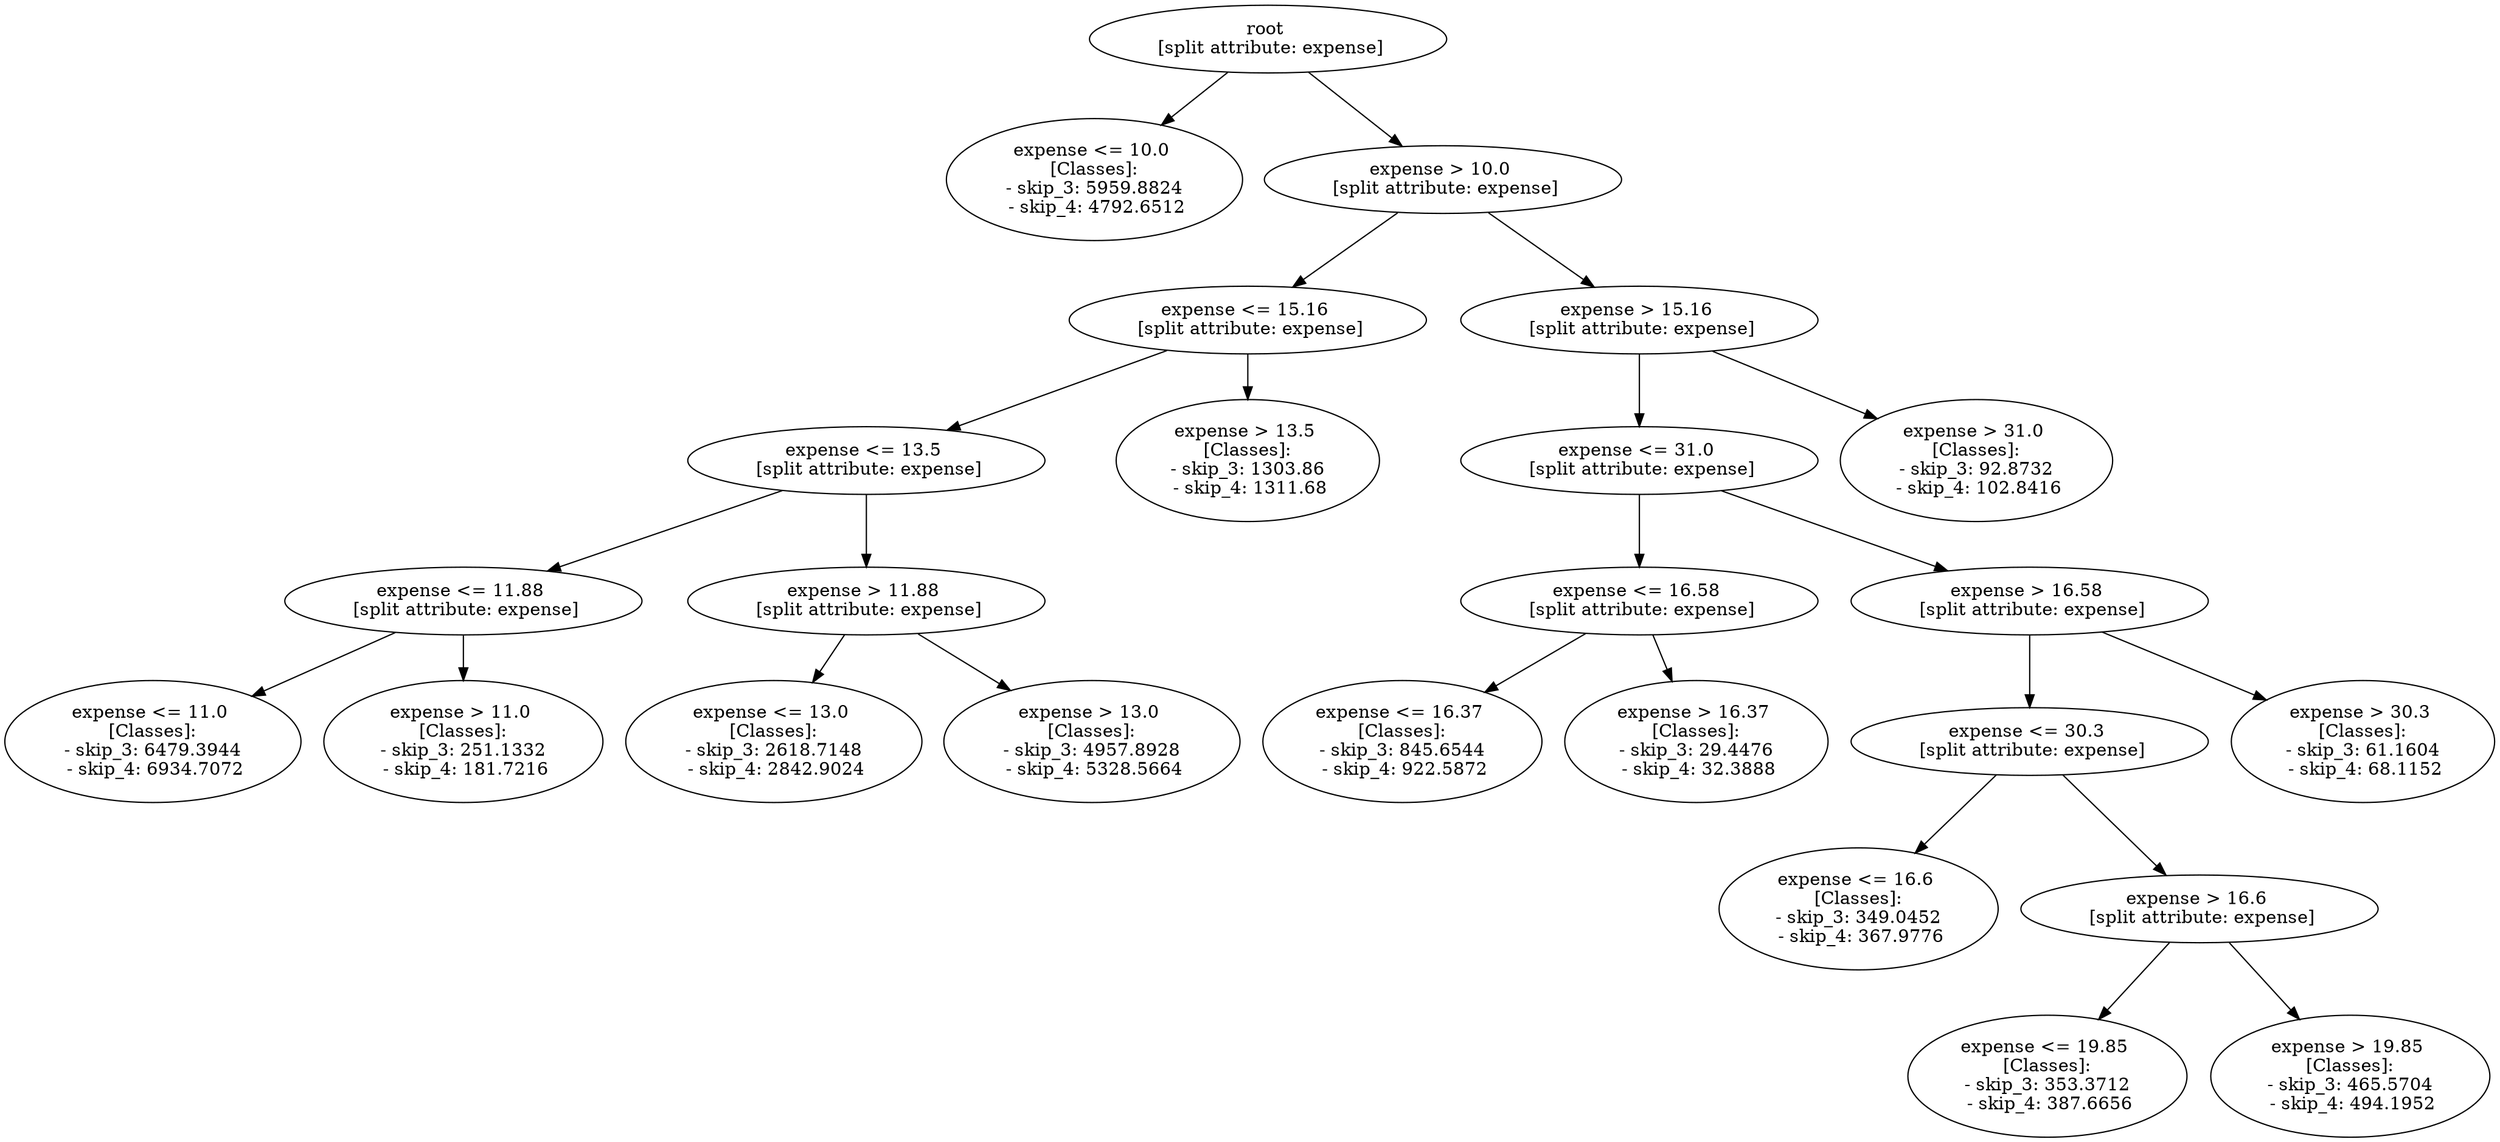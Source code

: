 // Road_Traffic_Fine_Management_Process-p_3-4
digraph "Road_Traffic_Fine_Management_Process-p_3-4" {
	"5e314653-8caf-4c5b-8425-65d7684ea4bc" [label="root 
 [split attribute: expense]"]
	"40370b16-4a57-419f-97ac-90fc6fb783b3" [label="expense <= 10.0 
 [Classes]: 
 - skip_3: 5959.8824 
 - skip_4: 4792.6512"]
	"5e314653-8caf-4c5b-8425-65d7684ea4bc" -> "40370b16-4a57-419f-97ac-90fc6fb783b3"
	"055f0efe-54d9-456d-95c4-45c152c18452" [label="expense > 10.0 
 [split attribute: expense]"]
	"5e314653-8caf-4c5b-8425-65d7684ea4bc" -> "055f0efe-54d9-456d-95c4-45c152c18452"
	"7424942c-8fe7-422f-bd21-9a0ee4318ca0" [label="expense <= 15.16 
 [split attribute: expense]"]
	"055f0efe-54d9-456d-95c4-45c152c18452" -> "7424942c-8fe7-422f-bd21-9a0ee4318ca0"
	"f5cd5187-b186-4ab4-94e0-0327218f0ce6" [label="expense <= 13.5 
 [split attribute: expense]"]
	"7424942c-8fe7-422f-bd21-9a0ee4318ca0" -> "f5cd5187-b186-4ab4-94e0-0327218f0ce6"
	"3eb3df31-3360-4f50-9cd7-97a12a910b0e" [label="expense <= 11.88 
 [split attribute: expense]"]
	"f5cd5187-b186-4ab4-94e0-0327218f0ce6" -> "3eb3df31-3360-4f50-9cd7-97a12a910b0e"
	"58f9db7f-f8ed-494e-ac73-0258e3ab4173" [label="expense <= 11.0 
 [Classes]: 
 - skip_3: 6479.3944 
 - skip_4: 6934.7072"]
	"3eb3df31-3360-4f50-9cd7-97a12a910b0e" -> "58f9db7f-f8ed-494e-ac73-0258e3ab4173"
	"659d519b-dd23-4269-a4ac-4bf7f47a70fe" [label="expense > 11.0 
 [Classes]: 
 - skip_3: 251.1332 
 - skip_4: 181.7216"]
	"3eb3df31-3360-4f50-9cd7-97a12a910b0e" -> "659d519b-dd23-4269-a4ac-4bf7f47a70fe"
	"756e3c77-c858-4dbe-833f-3c8021625cde" [label="expense > 11.88 
 [split attribute: expense]"]
	"f5cd5187-b186-4ab4-94e0-0327218f0ce6" -> "756e3c77-c858-4dbe-833f-3c8021625cde"
	"47b1a9ff-718c-4f38-9908-5cd932d2deb1" [label="expense <= 13.0 
 [Classes]: 
 - skip_3: 2618.7148 
 - skip_4: 2842.9024"]
	"756e3c77-c858-4dbe-833f-3c8021625cde" -> "47b1a9ff-718c-4f38-9908-5cd932d2deb1"
	"f7f7e5d6-d4c9-4ebb-b3b3-fa0ada21fe43" [label="expense > 13.0 
 [Classes]: 
 - skip_3: 4957.8928 
 - skip_4: 5328.5664"]
	"756e3c77-c858-4dbe-833f-3c8021625cde" -> "f7f7e5d6-d4c9-4ebb-b3b3-fa0ada21fe43"
	"39e8c993-ca15-4feb-b833-8781d907cee6" [label="expense > 13.5 
 [Classes]: 
 - skip_3: 1303.86 
 - skip_4: 1311.68"]
	"7424942c-8fe7-422f-bd21-9a0ee4318ca0" -> "39e8c993-ca15-4feb-b833-8781d907cee6"
	"abe3f6e3-a3c0-4239-951d-c5518a235d97" [label="expense > 15.16 
 [split attribute: expense]"]
	"055f0efe-54d9-456d-95c4-45c152c18452" -> "abe3f6e3-a3c0-4239-951d-c5518a235d97"
	"a6605005-c11f-4966-b4ee-56c41ca4fc93" [label="expense <= 31.0 
 [split attribute: expense]"]
	"abe3f6e3-a3c0-4239-951d-c5518a235d97" -> "a6605005-c11f-4966-b4ee-56c41ca4fc93"
	"433c4702-8f91-411e-af70-69e8860054cc" [label="expense <= 16.58 
 [split attribute: expense]"]
	"a6605005-c11f-4966-b4ee-56c41ca4fc93" -> "433c4702-8f91-411e-af70-69e8860054cc"
	"7aff6a3a-f274-48e8-b269-bfede7732627" [label="expense <= 16.37 
 [Classes]: 
 - skip_3: 845.6544 
 - skip_4: 922.5872"]
	"433c4702-8f91-411e-af70-69e8860054cc" -> "7aff6a3a-f274-48e8-b269-bfede7732627"
	"e07882ea-3b95-4017-a175-f283fe7f2968" [label="expense > 16.37 
 [Classes]: 
 - skip_3: 29.4476 
 - skip_4: 32.3888"]
	"433c4702-8f91-411e-af70-69e8860054cc" -> "e07882ea-3b95-4017-a175-f283fe7f2968"
	"f75638e4-fdee-431e-9fc9-79dadaa07165" [label="expense > 16.58 
 [split attribute: expense]"]
	"a6605005-c11f-4966-b4ee-56c41ca4fc93" -> "f75638e4-fdee-431e-9fc9-79dadaa07165"
	"0e1e5e26-c7a7-491b-b762-2b10a9438269" [label="expense <= 30.3 
 [split attribute: expense]"]
	"f75638e4-fdee-431e-9fc9-79dadaa07165" -> "0e1e5e26-c7a7-491b-b762-2b10a9438269"
	"0ea3f41b-eef7-4bb5-8425-0e8ed2951463" [label="expense <= 16.6 
 [Classes]: 
 - skip_3: 349.0452 
 - skip_4: 367.9776"]
	"0e1e5e26-c7a7-491b-b762-2b10a9438269" -> "0ea3f41b-eef7-4bb5-8425-0e8ed2951463"
	"944b0a91-1512-4208-94db-bc32d88f9221" [label="expense > 16.6 
 [split attribute: expense]"]
	"0e1e5e26-c7a7-491b-b762-2b10a9438269" -> "944b0a91-1512-4208-94db-bc32d88f9221"
	"f82bc5b5-8366-4add-ac73-f64e447a0e11" [label="expense <= 19.85 
 [Classes]: 
 - skip_3: 353.3712 
 - skip_4: 387.6656"]
	"944b0a91-1512-4208-94db-bc32d88f9221" -> "f82bc5b5-8366-4add-ac73-f64e447a0e11"
	"d164633e-84d9-4ab9-b087-3f187187de8e" [label="expense > 19.85 
 [Classes]: 
 - skip_3: 465.5704 
 - skip_4: 494.1952"]
	"944b0a91-1512-4208-94db-bc32d88f9221" -> "d164633e-84d9-4ab9-b087-3f187187de8e"
	"1787c246-da94-4b4e-80c5-0a0765068aef" [label="expense > 30.3 
 [Classes]: 
 - skip_3: 61.1604 
 - skip_4: 68.1152"]
	"f75638e4-fdee-431e-9fc9-79dadaa07165" -> "1787c246-da94-4b4e-80c5-0a0765068aef"
	"06eaca42-704a-4a66-b9e5-7a1a05036404" [label="expense > 31.0 
 [Classes]: 
 - skip_3: 92.8732 
 - skip_4: 102.8416"]
	"abe3f6e3-a3c0-4239-951d-c5518a235d97" -> "06eaca42-704a-4a66-b9e5-7a1a05036404"
}
